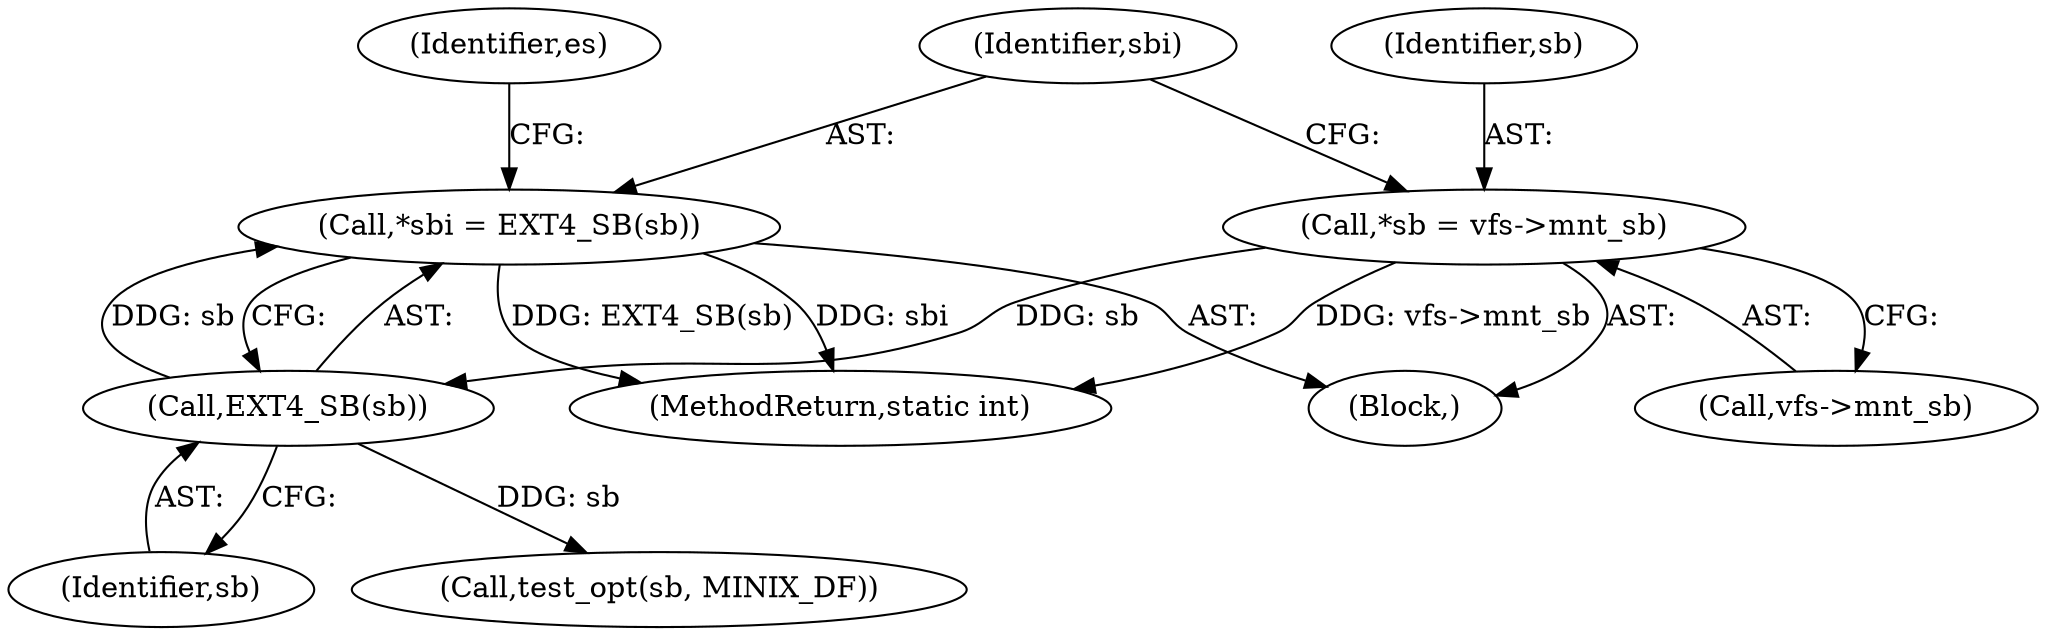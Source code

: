 digraph "0_linux_744692dc059845b2a3022119871846e74d4f6e11_18@pointer" {
"1000115" [label="(Call,*sbi = EXT4_SB(sb))"];
"1000117" [label="(Call,EXT4_SB(sb))"];
"1000109" [label="(Call,*sb = vfs->mnt_sb)"];
"1000110" [label="(Identifier,sb)"];
"1000111" [label="(Call,vfs->mnt_sb)"];
"1000118" [label="(Identifier,sb)"];
"1000105" [label="(Block,)"];
"1000150" [label="(Call,test_opt(sb, MINIX_DF))"];
"1000115" [label="(Call,*sbi = EXT4_SB(sb))"];
"1000116" [label="(Identifier,sbi)"];
"1000117" [label="(Call,EXT4_SB(sb))"];
"1000519" [label="(MethodReturn,static int)"];
"1000121" [label="(Identifier,es)"];
"1000109" [label="(Call,*sb = vfs->mnt_sb)"];
"1000115" -> "1000105"  [label="AST: "];
"1000115" -> "1000117"  [label="CFG: "];
"1000116" -> "1000115"  [label="AST: "];
"1000117" -> "1000115"  [label="AST: "];
"1000121" -> "1000115"  [label="CFG: "];
"1000115" -> "1000519"  [label="DDG: EXT4_SB(sb)"];
"1000115" -> "1000519"  [label="DDG: sbi"];
"1000117" -> "1000115"  [label="DDG: sb"];
"1000117" -> "1000118"  [label="CFG: "];
"1000118" -> "1000117"  [label="AST: "];
"1000109" -> "1000117"  [label="DDG: sb"];
"1000117" -> "1000150"  [label="DDG: sb"];
"1000109" -> "1000105"  [label="AST: "];
"1000109" -> "1000111"  [label="CFG: "];
"1000110" -> "1000109"  [label="AST: "];
"1000111" -> "1000109"  [label="AST: "];
"1000116" -> "1000109"  [label="CFG: "];
"1000109" -> "1000519"  [label="DDG: vfs->mnt_sb"];
}
